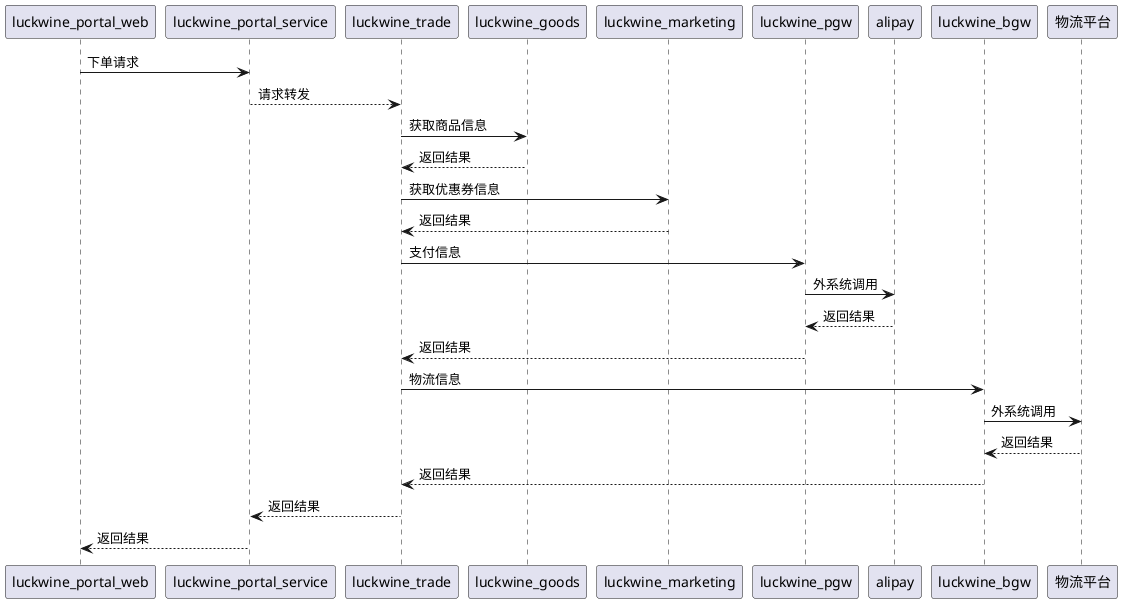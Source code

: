 @startuml
luckwine_portal_web -> luckwine_portal_service: 下单请求
luckwine_portal_service --> luckwine_trade: 请求转发

luckwine_trade -> luckwine_goods: 获取商品信息
luckwine_trade <-- luckwine_goods: 返回结果

luckwine_trade -> luckwine_marketing: 获取优惠券信息
luckwine_trade <-- luckwine_marketing: 返回结果

luckwine_trade -> luckwine_pgw: 支付信息
luckwine_pgw -> alipay: 外系统调用
luckwine_pgw <-- alipay: 返回结果
luckwine_trade <-- luckwine_pgw: 返回结果

luckwine_trade -> luckwine_bgw: 物流信息
luckwine_bgw -> 物流平台: 外系统调用
luckwine_bgw <-- 物流平台: 返回结果
luckwine_trade <-- luckwine_bgw: 返回结果

luckwine_portal_service <-- luckwine_trade: 返回结果
luckwine_portal_web <-- luckwine_portal_service: 返回结果
@enduml